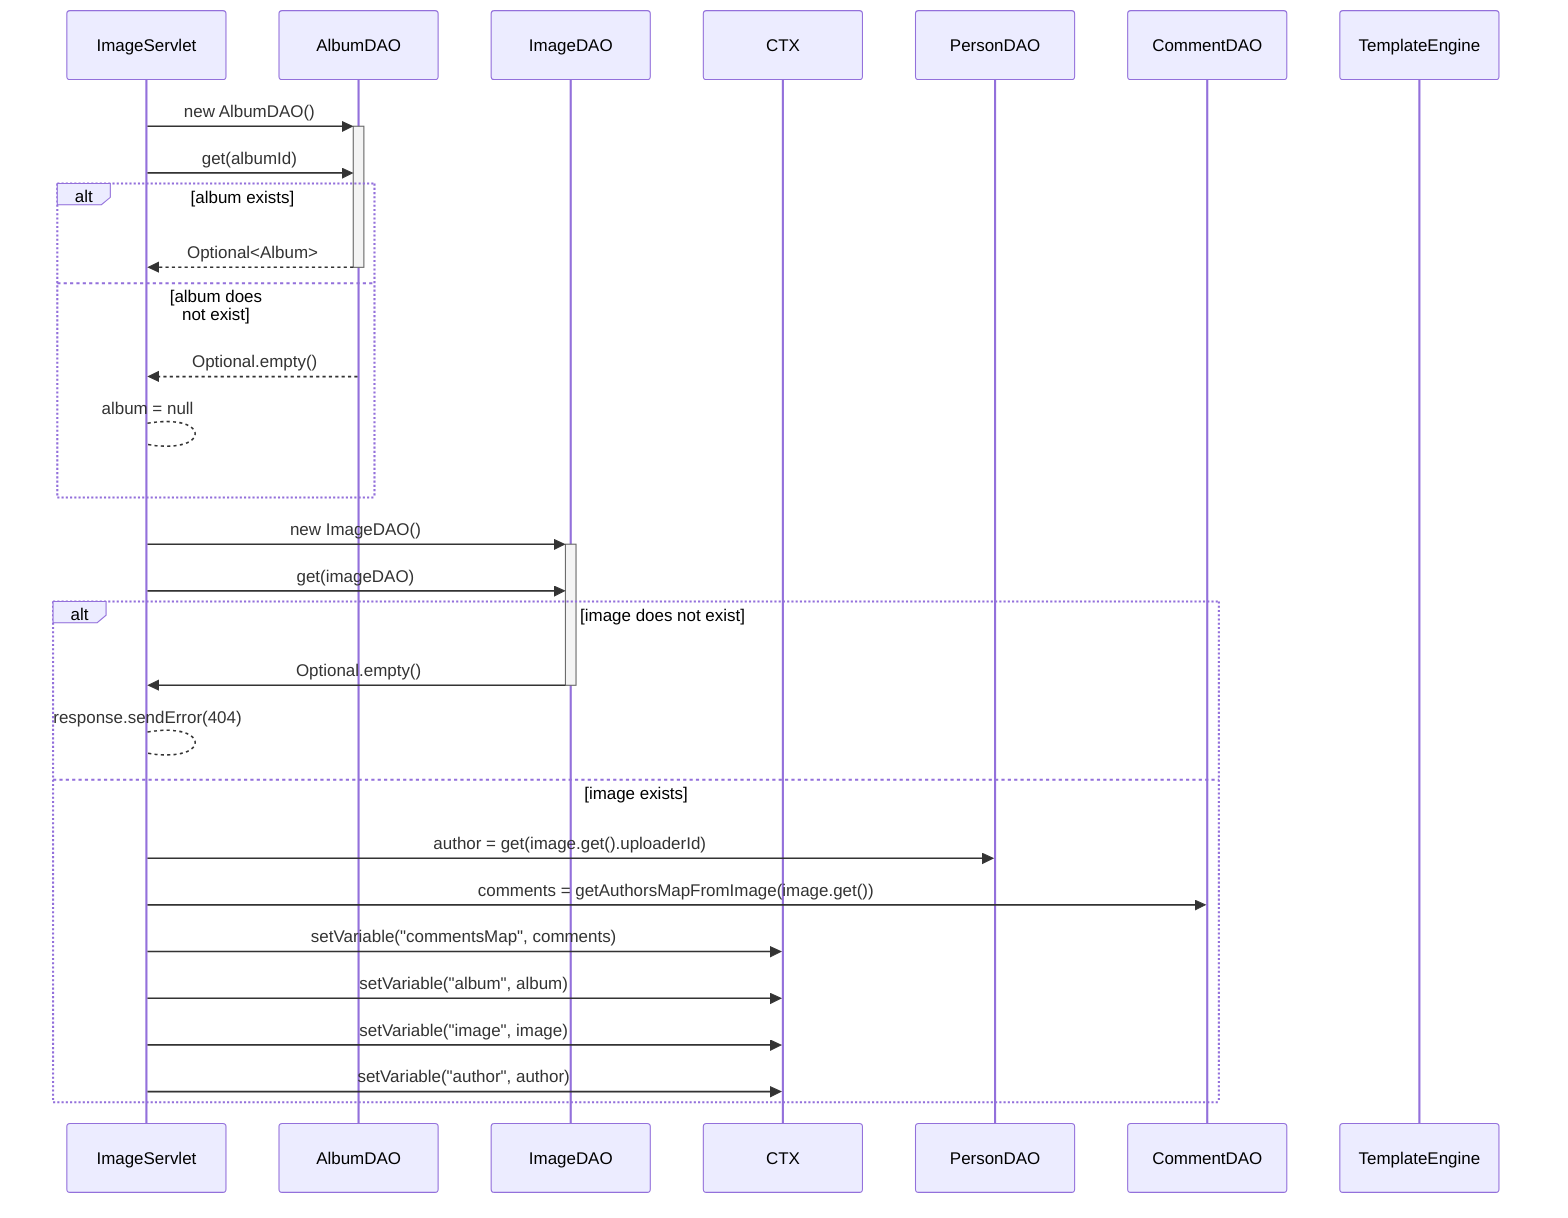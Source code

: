 sequenceDiagram
    participant ImageServlet
    participant AlbumDAO
    participant ImageDAO
    participant CTX
    participant PersonDAO
    participant CommentDAO
    participant TemplateEngine

    ImageServlet ->>+ AlbumDAO: new AlbumDAO()
    ImageServlet ->> AlbumDAO: get(albumId)
    alt album exists
        AlbumDAO -->>- ImageServlet: Optional<Album>

    else album does not exist
        AlbumDAO -->> ImageServlet: Optional.empty()
        ImageServlet --> ImageServlet: album = null
    end
    ImageServlet ->>+ ImageDAO: new ImageDAO()
    ImageServlet ->> ImageDAO: get(imageDAO)
    alt image does not exist
        ImageDAO ->>- ImageServlet: Optional.empty()
        ImageServlet --> ImageServlet: response.sendError(404)
    else image exists
        ImageServlet ->> PersonDAO: author = get(image.get().uploaderId) 
        ImageServlet ->> CommentDAO: comments = getAuthorsMapFromImage(image.get())
        ImageServlet ->> CTX: setVariable("commentsMap", comments) 
        ImageServlet ->> CTX: setVariable("album", album) 
        ImageServlet ->> CTX: setVariable("image", image) 
        ImageServlet ->> CTX: setVariable("author", author) 
    end